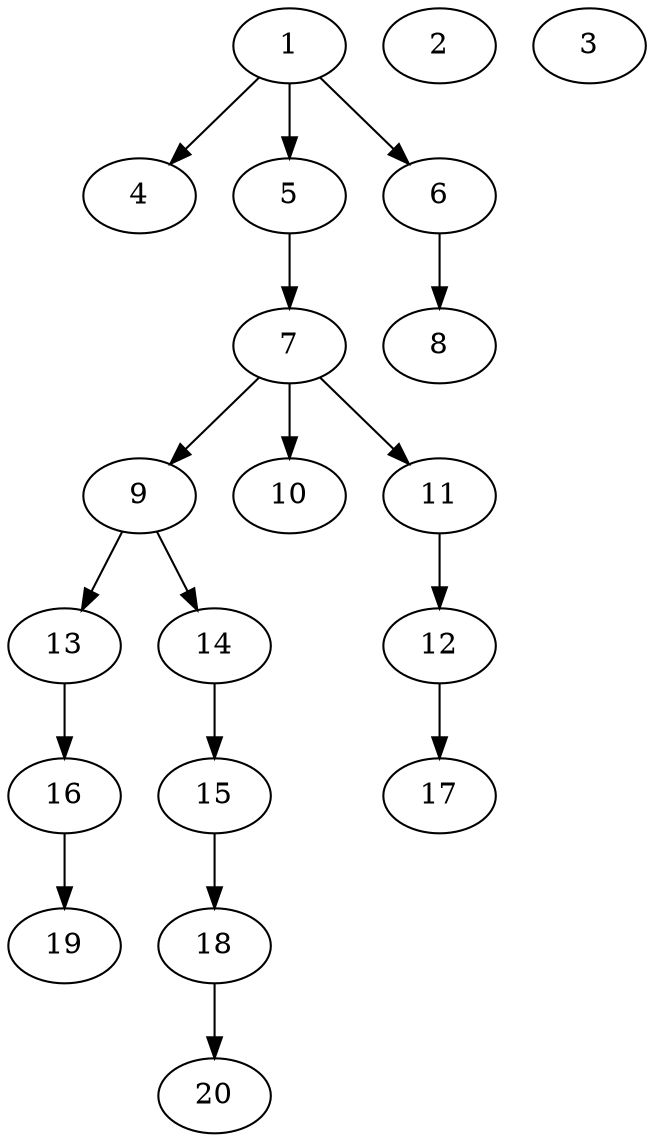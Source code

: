 // DAG (tier=1-easy, mode=data, n=20, ccr=0.317, fat=0.454, density=0.243, regular=0.649, jump=0.048, mindata=1048576, maxdata=8388608)
// DAG automatically generated by daggen at Sun Aug 24 16:33:32 2025
// /home/ermia/Project/Environments/daggen/bin/daggen --dot --ccr 0.317 --fat 0.454 --regular 0.649 --density 0.243 --jump 0.048 --mindata 1048576 --maxdata 8388608 -n 20 
digraph G {
  1 [size="108307598381416448000", alpha="0.11", expect_size="54153799190708224000"]
  1 -> 4 [size ="181772956467200"]
  1 -> 5 [size ="181772956467200"]
  1 -> 6 [size ="181772956467200"]
  2 [size="370550638647185", alpha="0.18", expect_size="185275319323592"]
  3 [size="842721731629995776", alpha="0.05", expect_size="421360865814997888"]
  4 [size="425476198500401152000", alpha="0.16", expect_size="212738099250200576000"]
  5 [size="14585159671028383744", alpha="0.01", expect_size="7292579835514191872"]
  5 -> 7 [size ="47756311789568"]
  6 [size="325729270487473", alpha="0.18", expect_size="162864635243736"]
  6 -> 8 [size ="11229401710592"]
  7 [size="9223372036854775808", alpha="0.20", expect_size="4611686018427387904"]
  7 -> 9 [size ="35184372088832"]
  7 -> 10 [size ="35184372088832"]
  7 -> 11 [size ="35184372088832"]
  8 [size="16703040165709332", alpha="0.04", expect_size="8351520082854666"]
  9 [size="326179825927549760", alpha="0.11", expect_size="163089912963774880"]
  9 -> 13 [size ="200589233356800"]
  9 -> 14 [size ="200589233356800"]
  10 [size="5191952286774984704", alpha="0.00", expect_size="2595976143387492352"]
  11 [size="143356540762607058944", alpha="0.09", expect_size="71678270381303529472"]
  11 -> 12 [size ="219129910919168"]
  12 [size="36418995928455708672", alpha="0.10", expect_size="18209497964227854336"]
  12 -> 17 [size ="87897252298752"]
  13 [size="33592712990895898624", alpha="0.06", expect_size="16796356495447949312"]
  13 -> 16 [size ="83288819499008"]
  14 [size="284202865211016128", alpha="0.19", expect_size="142101432605508064"]
  14 -> 15 [size ="384928692830208"]
  15 [size="17637514130960182", alpha="0.14", expect_size="8818757065480091"]
  15 -> 18 [size ="10187159109632"]
  16 [size="2036519407181764", alpha="0.01", expect_size="1018259703590882"]
  16 -> 19 [size ="178739895861248"]
  17 [size="411455960587811072", alpha="0.13", expect_size="205727980293905536"]
  18 [size="93992089957980672", alpha="0.04", expect_size="46996044978990336"]
  18 -> 20 [size ="258949081202688"]
  19 [size="604635243316390912", alpha="0.18", expect_size="302317621658195456"]
  20 [size="177547171462932192", alpha="0.11", expect_size="88773585731466096"]
}